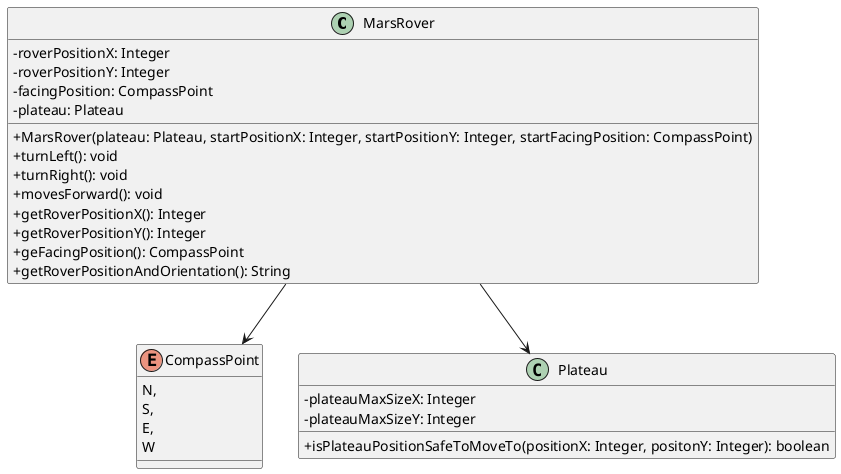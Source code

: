 @startuml
'https://plantuml.com/class-diagram
skinparam classAttributeIconSize 0

MarsRover --> CompassPoint
MarsRover --> Plateau

class MarsRover {
-roverPositionX: Integer
-roverPositionY: Integer
-facingPosition: CompassPoint
-plateau: Plateau

+MarsRover(plateau: Plateau, startPositionX: Integer, startPositionY: Integer, startFacingPosition: CompassPoint)
+turnLeft(): void
+turnRight(): void
+movesForward(): void
+getRoverPositionX(): Integer
+getRoverPositionY(): Integer
+geFacingPosition(): CompassPoint
+getRoverPositionAndOrientation(): String
}
class Plateau {
-plateauMaxSizeX: Integer
-plateauMaxSizeY: Integer

+isPlateauPositionSafeToMoveTo(positionX: Integer, positonY: Integer): boolean
}

enum CompassPoint{
N,
S,
E,
W
}

@enduml
